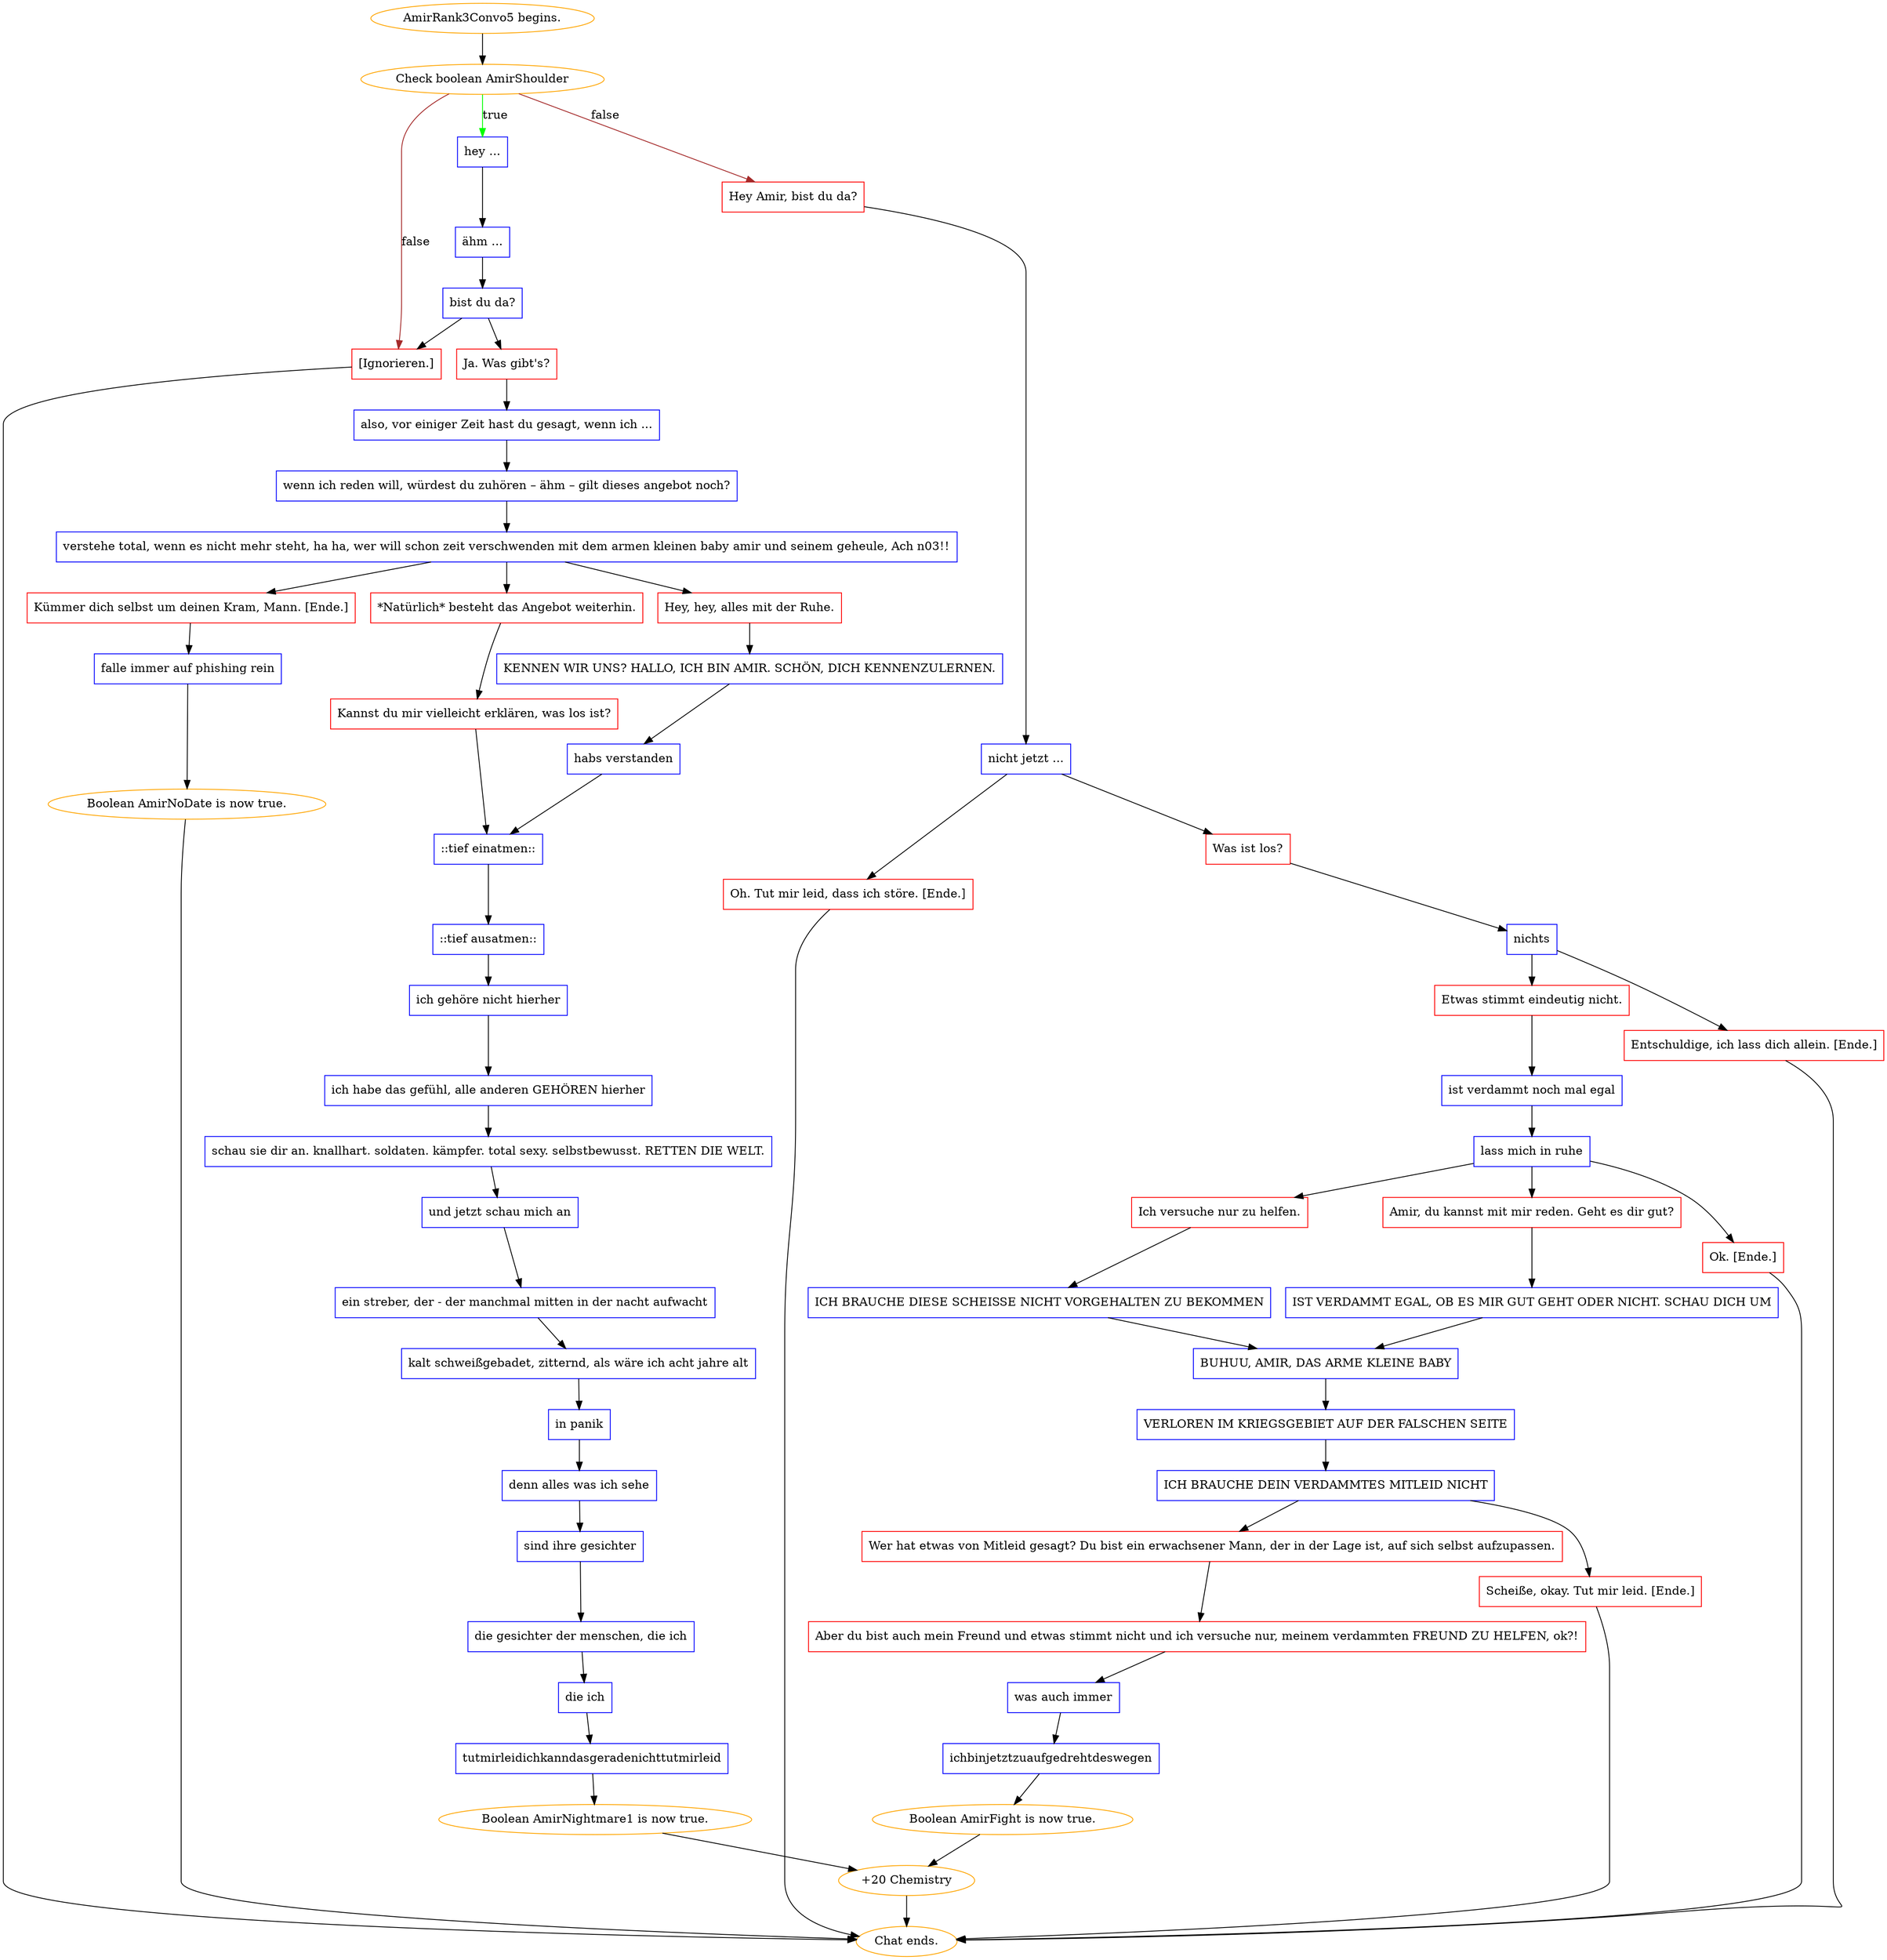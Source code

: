 digraph {
	"AmirRank3Convo5 begins." [color=orange];
		"AmirRank3Convo5 begins." -> j1739388790;
	j1739388790 [label="Check boolean AmirShoulder",color=orange];
		j1739388790 -> j3660426028 [label=true,color=green];
		j1739388790 -> j143054322 [label=false,color=brown];
		j1739388790 -> j4221938618 [label=false,color=brown];
	j3660426028 [label="hey ...",shape=box,color=blue];
		j3660426028 -> j2124398109;
	j143054322 [label="Hey Amir, bist du da?",shape=box,color=red];
		j143054322 -> j332589717;
	j4221938618 [label="[Ignorieren.]",shape=box,color=red];
		j4221938618 -> "Chat ends.";
	j2124398109 [label="ähm ...",shape=box,color=blue];
		j2124398109 -> j2325788135;
	j332589717 [label="nicht jetzt ...",shape=box,color=blue];
		j332589717 -> j217893334;
		j332589717 -> j1489126318;
	"Chat ends." [color=orange];
	j2325788135 [label="bist du da?",shape=box,color=blue];
		j2325788135 -> j2484778816;
		j2325788135 -> j4221938618;
	j217893334 [label="Was ist los?",shape=box,color=red];
		j217893334 -> j1309850785;
	j1489126318 [label="Oh. Tut mir leid, dass ich störe. [Ende.]",shape=box,color=red];
		j1489126318 -> "Chat ends.";
	j2484778816 [label="Ja. Was gibt's?",shape=box,color=red];
		j2484778816 -> j1091422501;
	j1309850785 [label="nichts",shape=box,color=blue];
		j1309850785 -> j3301509889;
		j1309850785 -> j3784617275;
	j1091422501 [label="also, vor einiger Zeit hast du gesagt, wenn ich ...",shape=box,color=blue];
		j1091422501 -> j1198573307;
	j3301509889 [label="Etwas stimmt eindeutig nicht.",shape=box,color=red];
		j3301509889 -> j278690641;
	j3784617275 [label="Entschuldige, ich lass dich allein. [Ende.]",shape=box,color=red];
		j3784617275 -> "Chat ends.";
	j1198573307 [label="wenn ich reden will, würdest du zuhören – ähm – gilt dieses angebot noch?",shape=box,color=blue];
		j1198573307 -> j20101315;
	j278690641 [label="ist verdammt noch mal egal",shape=box,color=blue];
		j278690641 -> j3367660070;
	j20101315 [label="verstehe total, wenn es nicht mehr steht, ha ha, wer will schon zeit verschwenden mit dem armen kleinen baby amir und seinem geheule, Ach n03!!",shape=box,color=blue];
		j20101315 -> j137646719;
		j20101315 -> j4021004825;
		j20101315 -> j1025431272;
	j3367660070 [label="lass mich in ruhe",shape=box,color=blue];
		j3367660070 -> j3560499919;
		j3367660070 -> j3626039765;
		j3367660070 -> j621622296;
	j137646719 [label="Kümmer dich selbst um deinen Kram, Mann. [Ende.]",shape=box,color=red];
		j137646719 -> j850428741;
	j4021004825 [label="*Natürlich* besteht das Angebot weiterhin.",shape=box,color=red];
		j4021004825 -> j281148376;
	j1025431272 [label="Hey, hey, alles mit der Ruhe.",shape=box,color=red];
		j1025431272 -> j3392518895;
	j3560499919 [label="Amir, du kannst mit mir reden. Geht es dir gut?",shape=box,color=red];
		j3560499919 -> j1135460202;
	j3626039765 [label="Ich versuche nur zu helfen.",shape=box,color=red];
		j3626039765 -> j2805819682;
	j621622296 [label="Ok. [Ende.]",shape=box,color=red];
		j621622296 -> "Chat ends.";
	j850428741 [label="falle immer auf phishing rein",shape=box,color=blue];
		j850428741 -> j1438323710;
	j281148376 [label="Kannst du mir vielleicht erklären, was los ist?",shape=box,color=red];
		j281148376 -> j2167326261;
	j3392518895 [label="KENNEN WIR UNS? HALLO, ICH BIN AMIR. SCHÖN, DICH KENNENZULERNEN.",shape=box,color=blue];
		j3392518895 -> j1353876353;
	j1135460202 [label="IST VERDAMMT EGAL, OB ES MIR GUT GEHT ODER NICHT. SCHAU DICH UM",shape=box,color=blue];
		j1135460202 -> j2094710885;
	j2805819682 [label="ICH BRAUCHE DIESE SCHEISSE NICHT VORGEHALTEN ZU BEKOMMEN",shape=box,color=blue];
		j2805819682 -> j2094710885;
	j1438323710 [label="Boolean AmirNoDate is now true.",color=orange];
		j1438323710 -> "Chat ends.";
	j2167326261 [label="::tief einatmen::",shape=box,color=blue];
		j2167326261 -> j184277580;
	j1353876353 [label="habs verstanden",shape=box,color=blue];
		j1353876353 -> j2167326261;
	j2094710885 [label="BUHUU, AMIR, DAS ARME KLEINE BABY",shape=box,color=blue];
		j2094710885 -> j1004245623;
	j184277580 [label="::tief ausatmen::",shape=box,color=blue];
		j184277580 -> j3483570781;
	j1004245623 [label="VERLOREN IM KRIEGSGEBIET AUF DER FALSCHEN SEITE",shape=box,color=blue];
		j1004245623 -> j1350073992;
	j3483570781 [label="ich gehöre nicht hierher",shape=box,color=blue];
		j3483570781 -> j1978769796;
	j1350073992 [label="ICH BRAUCHE DEIN VERDAMMTES MITLEID NICHT",shape=box,color=blue];
		j1350073992 -> j2029491315;
		j1350073992 -> j51602218;
	j1978769796 [label="ich habe das gefühl, alle anderen GEHÖREN hierher",shape=box,color=blue];
		j1978769796 -> j1691220092;
	j2029491315 [label="Wer hat etwas von Mitleid gesagt? Du bist ein erwachsener Mann, der in der Lage ist, auf sich selbst aufzupassen.",shape=box,color=red];
		j2029491315 -> j283232233;
	j51602218 [label="Scheiße, okay. Tut mir leid. [Ende.]",shape=box,color=red];
		j51602218 -> "Chat ends.";
	j1691220092 [label="schau sie dir an. knallhart. soldaten. kämpfer. total sexy. selbstbewusst. RETTEN DIE WELT.",shape=box,color=blue];
		j1691220092 -> j1891549277;
	j283232233 [label="Aber du bist auch mein Freund und etwas stimmt nicht und ich versuche nur, meinem verdammten FREUND ZU HELFEN, ok?!",shape=box,color=red];
		j283232233 -> j2082087612;
	j1891549277 [label="und jetzt schau mich an",shape=box,color=blue];
		j1891549277 -> j4150513470;
	j2082087612 [label="was auch immer",shape=box,color=blue];
		j2082087612 -> j1201192880;
	j4150513470 [label="ein streber, der - der manchmal mitten in der nacht aufwacht",shape=box,color=blue];
		j4150513470 -> j2205913724;
	j1201192880 [label="ichbinjetztzuaufgedrehtdeswegen",shape=box,color=blue];
		j1201192880 -> j1796963784;
	j2205913724 [label="kalt schweißgebadet, zitternd, als wäre ich acht jahre alt",shape=box,color=blue];
		j2205913724 -> j2147491170;
	j1796963784 [label="Boolean AmirFight is now true.",color=orange];
		j1796963784 -> j367054140;
	j2147491170 [label="in panik",shape=box,color=blue];
		j2147491170 -> j2410503412;
	j367054140 [label="+20 Chemistry",color=orange];
		j367054140 -> "Chat ends.";
	j2410503412 [label="denn alles was ich sehe",shape=box,color=blue];
		j2410503412 -> j1672831709;
	j1672831709 [label="sind ihre gesichter",shape=box,color=blue];
		j1672831709 -> j2977292091;
	j2977292091 [label="die gesichter der menschen, die ich",shape=box,color=blue];
		j2977292091 -> j2721816280;
	j2721816280 [label="die ich",shape=box,color=blue];
		j2721816280 -> j346137399;
	j346137399 [label="tutmirleidichkanndasgeradenichttutmirleid",shape=box,color=blue];
		j346137399 -> j2008433035;
	j2008433035 [label="Boolean AmirNightmare1 is now true.",color=orange];
		j2008433035 -> j367054140;
}